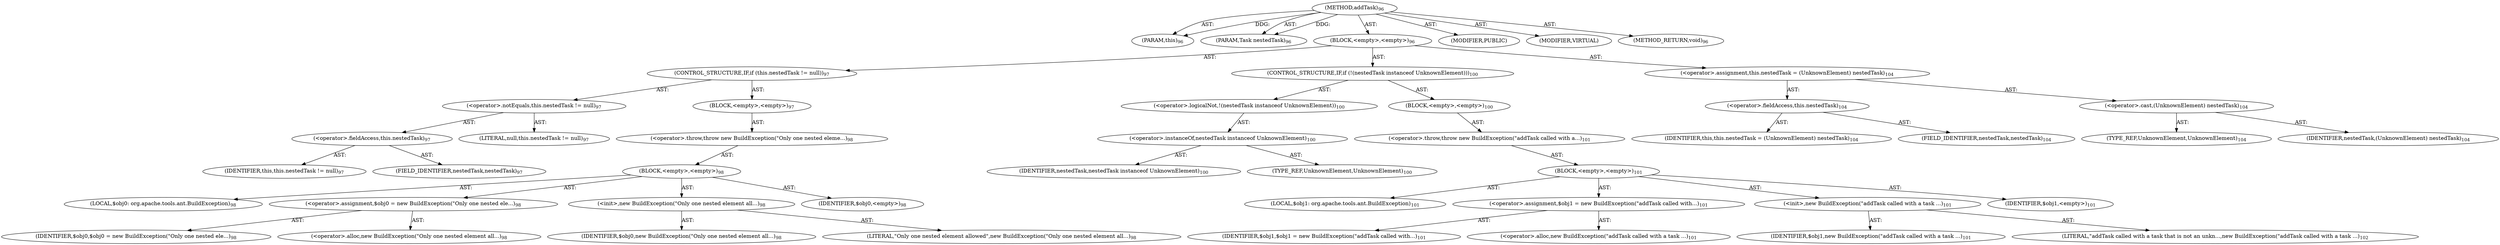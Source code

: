 digraph "addTask" {  
"111669149697" [label = <(METHOD,addTask)<SUB>96</SUB>> ]
"115964116993" [label = <(PARAM,this)<SUB>96</SUB>> ]
"115964117000" [label = <(PARAM,Task nestedTask)<SUB>96</SUB>> ]
"25769803777" [label = <(BLOCK,&lt;empty&gt;,&lt;empty&gt;)<SUB>96</SUB>> ]
"47244640256" [label = <(CONTROL_STRUCTURE,IF,if (this.nestedTask != null))<SUB>97</SUB>> ]
"30064771074" [label = <(&lt;operator&gt;.notEquals,this.nestedTask != null)<SUB>97</SUB>> ]
"30064771075" [label = <(&lt;operator&gt;.fieldAccess,this.nestedTask)<SUB>97</SUB>> ]
"68719476737" [label = <(IDENTIFIER,this,this.nestedTask != null)<SUB>97</SUB>> ]
"55834574849" [label = <(FIELD_IDENTIFIER,nestedTask,nestedTask)<SUB>97</SUB>> ]
"90194313216" [label = <(LITERAL,null,this.nestedTask != null)<SUB>97</SUB>> ]
"25769803778" [label = <(BLOCK,&lt;empty&gt;,&lt;empty&gt;)<SUB>97</SUB>> ]
"30064771076" [label = <(&lt;operator&gt;.throw,throw new BuildException(&quot;Only one nested eleme...)<SUB>98</SUB>> ]
"25769803779" [label = <(BLOCK,&lt;empty&gt;,&lt;empty&gt;)<SUB>98</SUB>> ]
"94489280512" [label = <(LOCAL,$obj0: org.apache.tools.ant.BuildException)<SUB>98</SUB>> ]
"30064771077" [label = <(&lt;operator&gt;.assignment,$obj0 = new BuildException(&quot;Only one nested ele...)<SUB>98</SUB>> ]
"68719476747" [label = <(IDENTIFIER,$obj0,$obj0 = new BuildException(&quot;Only one nested ele...)<SUB>98</SUB>> ]
"30064771078" [label = <(&lt;operator&gt;.alloc,new BuildException(&quot;Only one nested element all...)<SUB>98</SUB>> ]
"30064771079" [label = <(&lt;init&gt;,new BuildException(&quot;Only one nested element all...)<SUB>98</SUB>> ]
"68719476748" [label = <(IDENTIFIER,$obj0,new BuildException(&quot;Only one nested element all...)<SUB>98</SUB>> ]
"90194313217" [label = <(LITERAL,&quot;Only one nested element allowed&quot;,new BuildException(&quot;Only one nested element all...)<SUB>98</SUB>> ]
"68719476749" [label = <(IDENTIFIER,$obj0,&lt;empty&gt;)<SUB>98</SUB>> ]
"47244640257" [label = <(CONTROL_STRUCTURE,IF,if (!(nestedTask instanceof UnknownElement)))<SUB>100</SUB>> ]
"30064771080" [label = <(&lt;operator&gt;.logicalNot,!(nestedTask instanceof UnknownElement))<SUB>100</SUB>> ]
"30064771081" [label = <(&lt;operator&gt;.instanceOf,nestedTask instanceof UnknownElement)<SUB>100</SUB>> ]
"68719476750" [label = <(IDENTIFIER,nestedTask,nestedTask instanceof UnknownElement)<SUB>100</SUB>> ]
"180388626432" [label = <(TYPE_REF,UnknownElement,UnknownElement)<SUB>100</SUB>> ]
"25769803780" [label = <(BLOCK,&lt;empty&gt;,&lt;empty&gt;)<SUB>100</SUB>> ]
"30064771082" [label = <(&lt;operator&gt;.throw,throw new BuildException(&quot;addTask called with a...)<SUB>101</SUB>> ]
"25769803781" [label = <(BLOCK,&lt;empty&gt;,&lt;empty&gt;)<SUB>101</SUB>> ]
"94489280513" [label = <(LOCAL,$obj1: org.apache.tools.ant.BuildException)<SUB>101</SUB>> ]
"30064771083" [label = <(&lt;operator&gt;.assignment,$obj1 = new BuildException(&quot;addTask called with...)<SUB>101</SUB>> ]
"68719476751" [label = <(IDENTIFIER,$obj1,$obj1 = new BuildException(&quot;addTask called with...)<SUB>101</SUB>> ]
"30064771084" [label = <(&lt;operator&gt;.alloc,new BuildException(&quot;addTask called with a task ...)<SUB>101</SUB>> ]
"30064771085" [label = <(&lt;init&gt;,new BuildException(&quot;addTask called with a task ...)<SUB>101</SUB>> ]
"68719476752" [label = <(IDENTIFIER,$obj1,new BuildException(&quot;addTask called with a task ...)<SUB>101</SUB>> ]
"90194313218" [label = <(LITERAL,&quot;addTask called with a task that is not an unkn...,new BuildException(&quot;addTask called with a task ...)<SUB>102</SUB>> ]
"68719476753" [label = <(IDENTIFIER,$obj1,&lt;empty&gt;)<SUB>101</SUB>> ]
"30064771086" [label = <(&lt;operator&gt;.assignment,this.nestedTask = (UnknownElement) nestedTask)<SUB>104</SUB>> ]
"30064771087" [label = <(&lt;operator&gt;.fieldAccess,this.nestedTask)<SUB>104</SUB>> ]
"68719476738" [label = <(IDENTIFIER,this,this.nestedTask = (UnknownElement) nestedTask)<SUB>104</SUB>> ]
"55834574850" [label = <(FIELD_IDENTIFIER,nestedTask,nestedTask)<SUB>104</SUB>> ]
"30064771088" [label = <(&lt;operator&gt;.cast,(UnknownElement) nestedTask)<SUB>104</SUB>> ]
"180388626433" [label = <(TYPE_REF,UnknownElement,UnknownElement)<SUB>104</SUB>> ]
"68719476754" [label = <(IDENTIFIER,nestedTask,(UnknownElement) nestedTask)<SUB>104</SUB>> ]
"133143986180" [label = <(MODIFIER,PUBLIC)> ]
"133143986181" [label = <(MODIFIER,VIRTUAL)> ]
"128849018881" [label = <(METHOD_RETURN,void)<SUB>96</SUB>> ]
  "111669149697" -> "115964116993"  [ label = "AST: "] 
  "111669149697" -> "115964117000"  [ label = "AST: "] 
  "111669149697" -> "25769803777"  [ label = "AST: "] 
  "111669149697" -> "133143986180"  [ label = "AST: "] 
  "111669149697" -> "133143986181"  [ label = "AST: "] 
  "111669149697" -> "128849018881"  [ label = "AST: "] 
  "25769803777" -> "47244640256"  [ label = "AST: "] 
  "25769803777" -> "47244640257"  [ label = "AST: "] 
  "25769803777" -> "30064771086"  [ label = "AST: "] 
  "47244640256" -> "30064771074"  [ label = "AST: "] 
  "47244640256" -> "25769803778"  [ label = "AST: "] 
  "30064771074" -> "30064771075"  [ label = "AST: "] 
  "30064771074" -> "90194313216"  [ label = "AST: "] 
  "30064771075" -> "68719476737"  [ label = "AST: "] 
  "30064771075" -> "55834574849"  [ label = "AST: "] 
  "25769803778" -> "30064771076"  [ label = "AST: "] 
  "30064771076" -> "25769803779"  [ label = "AST: "] 
  "25769803779" -> "94489280512"  [ label = "AST: "] 
  "25769803779" -> "30064771077"  [ label = "AST: "] 
  "25769803779" -> "30064771079"  [ label = "AST: "] 
  "25769803779" -> "68719476749"  [ label = "AST: "] 
  "30064771077" -> "68719476747"  [ label = "AST: "] 
  "30064771077" -> "30064771078"  [ label = "AST: "] 
  "30064771079" -> "68719476748"  [ label = "AST: "] 
  "30064771079" -> "90194313217"  [ label = "AST: "] 
  "47244640257" -> "30064771080"  [ label = "AST: "] 
  "47244640257" -> "25769803780"  [ label = "AST: "] 
  "30064771080" -> "30064771081"  [ label = "AST: "] 
  "30064771081" -> "68719476750"  [ label = "AST: "] 
  "30064771081" -> "180388626432"  [ label = "AST: "] 
  "25769803780" -> "30064771082"  [ label = "AST: "] 
  "30064771082" -> "25769803781"  [ label = "AST: "] 
  "25769803781" -> "94489280513"  [ label = "AST: "] 
  "25769803781" -> "30064771083"  [ label = "AST: "] 
  "25769803781" -> "30064771085"  [ label = "AST: "] 
  "25769803781" -> "68719476753"  [ label = "AST: "] 
  "30064771083" -> "68719476751"  [ label = "AST: "] 
  "30064771083" -> "30064771084"  [ label = "AST: "] 
  "30064771085" -> "68719476752"  [ label = "AST: "] 
  "30064771085" -> "90194313218"  [ label = "AST: "] 
  "30064771086" -> "30064771087"  [ label = "AST: "] 
  "30064771086" -> "30064771088"  [ label = "AST: "] 
  "30064771087" -> "68719476738"  [ label = "AST: "] 
  "30064771087" -> "55834574850"  [ label = "AST: "] 
  "30064771088" -> "180388626433"  [ label = "AST: "] 
  "30064771088" -> "68719476754"  [ label = "AST: "] 
  "111669149697" -> "115964116993"  [ label = "DDG: "] 
  "111669149697" -> "115964117000"  [ label = "DDG: "] 
}

